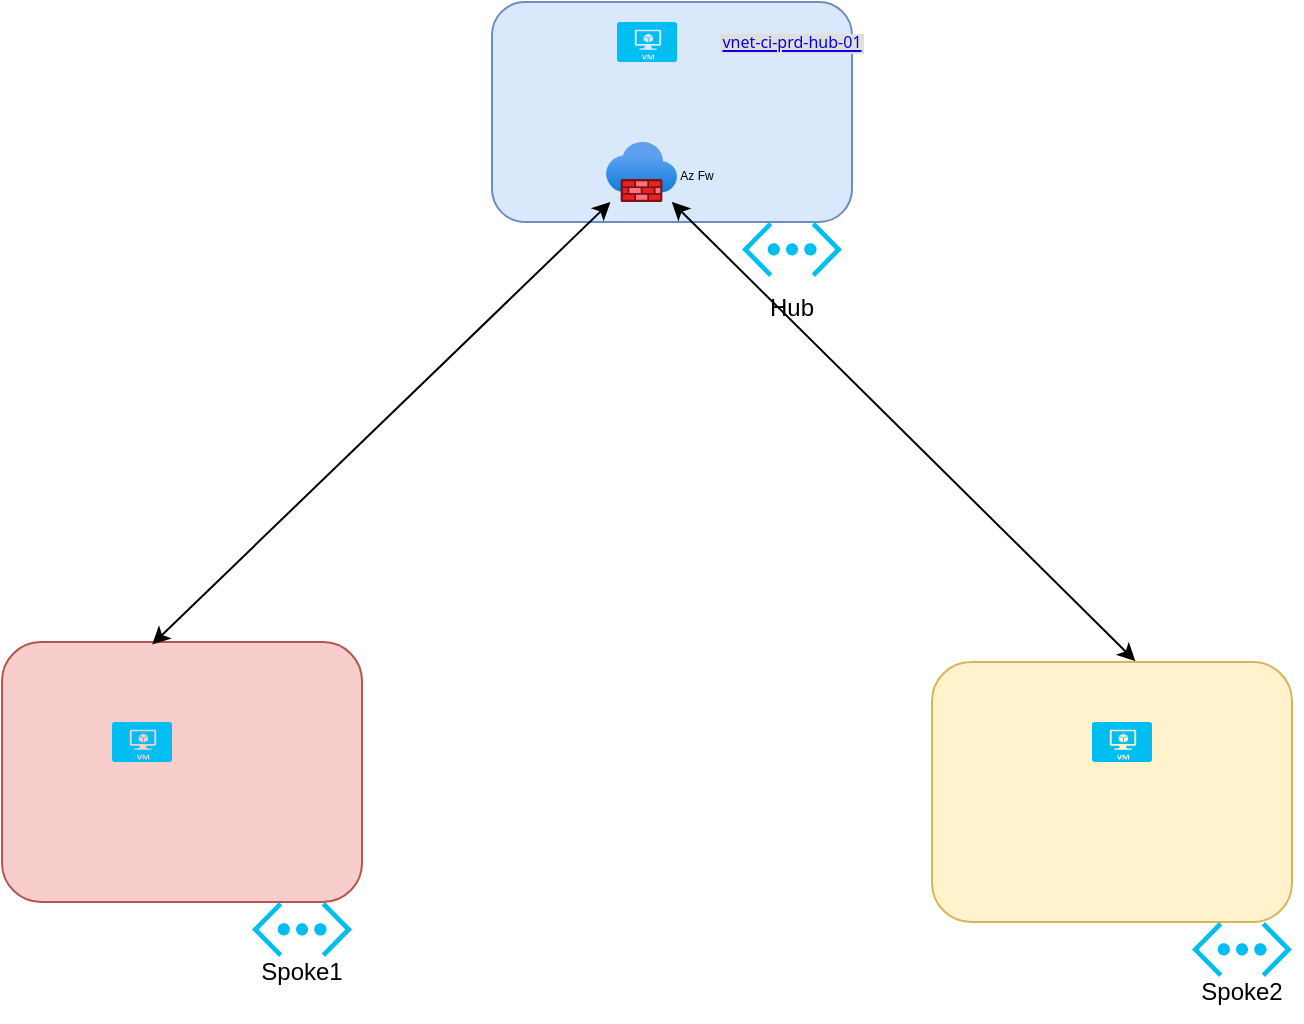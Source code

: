 <mxfile>
    <diagram id="0Asa_uwm-BRLgnlMTFJN" name="Page-1">
        <mxGraphModel dx="1190" dy="607" grid="1" gridSize="10" guides="1" tooltips="1" connect="1" arrows="1" fold="1" page="1" pageScale="1" pageWidth="850" pageHeight="1100" math="0" shadow="0">
            <root>
                <mxCell id="0"/>
                <mxCell id="1" parent="0"/>
                <mxCell id="2" value="" style="rounded=1;whiteSpace=wrap;html=1;fillColor=#dae8fc;strokeColor=#6c8ebf;" vertex="1" parent="1">
                    <mxGeometry x="350" y="80" width="180" height="110" as="geometry"/>
                </mxCell>
                <mxCell id="3" value="" style="verticalLabelPosition=bottom;html=1;verticalAlign=top;align=center;strokeColor=none;fillColor=#00BEF2;shape=mxgraph.azure.virtual_network;pointerEvents=1;" vertex="1" parent="1">
                    <mxGeometry x="475" y="190" width="50" height="27.5" as="geometry"/>
                </mxCell>
                <mxCell id="4" value="" style="rounded=1;whiteSpace=wrap;html=1;fillColor=#f8cecc;strokeColor=#b85450;" vertex="1" parent="1">
                    <mxGeometry x="105" y="400" width="180" height="130" as="geometry"/>
                </mxCell>
                <mxCell id="5" value="" style="verticalLabelPosition=bottom;html=1;verticalAlign=top;align=center;strokeColor=none;fillColor=#00BEF2;shape=mxgraph.azure.virtual_network;pointerEvents=1;" vertex="1" parent="1">
                    <mxGeometry x="230" y="530" width="50" height="27.5" as="geometry"/>
                </mxCell>
                <mxCell id="6" value="" style="rounded=1;whiteSpace=wrap;html=1;fillColor=#fff2cc;strokeColor=#d6b656;" vertex="1" parent="1">
                    <mxGeometry x="570" y="410" width="180" height="130" as="geometry"/>
                </mxCell>
                <mxCell id="7" value="" style="verticalLabelPosition=bottom;html=1;verticalAlign=top;align=center;strokeColor=none;fillColor=#00BEF2;shape=mxgraph.azure.virtual_network;pointerEvents=1;" vertex="1" parent="1">
                    <mxGeometry x="700" y="540" width="50" height="27.5" as="geometry"/>
                </mxCell>
                <mxCell id="8" value="Hub" style="text;html=1;strokeColor=none;fillColor=none;align=center;verticalAlign=middle;whiteSpace=wrap;rounded=0;" vertex="1" parent="1">
                    <mxGeometry x="470" y="217.5" width="60" height="30" as="geometry"/>
                </mxCell>
                <mxCell id="9" value="Spoke1" style="text;html=1;strokeColor=none;fillColor=none;align=center;verticalAlign=middle;whiteSpace=wrap;rounded=0;" vertex="1" parent="1">
                    <mxGeometry x="225" y="550" width="60" height="30" as="geometry"/>
                </mxCell>
                <mxCell id="11" value="Spoke2" style="text;html=1;strokeColor=none;fillColor=none;align=center;verticalAlign=middle;whiteSpace=wrap;rounded=0;" vertex="1" parent="1">
                    <mxGeometry x="695" y="560" width="60" height="30" as="geometry"/>
                </mxCell>
                <mxCell id="18" value="" style="endArrow=classic;startArrow=classic;html=1;exitX=0.417;exitY=0.01;exitDx=0;exitDy=0;exitPerimeter=0;" edge="1" parent="1" source="4" target="20">
                    <mxGeometry width="50" height="50" relative="1" as="geometry">
                        <mxPoint x="540" y="380" as="sourcePoint"/>
                        <mxPoint x="590" y="330" as="targetPoint"/>
                    </mxGeometry>
                </mxCell>
                <mxCell id="19" value="" style="endArrow=classic;startArrow=classic;html=1;exitX=0.565;exitY=-0.003;exitDx=0;exitDy=0;exitPerimeter=0;" edge="1" parent="1" source="6" target="20">
                    <mxGeometry width="50" height="50" relative="1" as="geometry">
                        <mxPoint x="540" y="380" as="sourcePoint"/>
                        <mxPoint x="590" y="330" as="targetPoint"/>
                    </mxGeometry>
                </mxCell>
                <mxCell id="20" value="" style="aspect=fixed;html=1;points=[];align=center;image;fontSize=12;image=img/lib/azure2/networking/Firewalls.svg;" vertex="1" parent="1">
                    <mxGeometry x="407" y="150" width="35.5" height="30" as="geometry"/>
                </mxCell>
                <mxCell id="21" value="&lt;font style=&quot;font-size: 6px;&quot;&gt;Az Fw&lt;/font&gt;" style="text;html=1;strokeColor=none;fillColor=none;align=center;verticalAlign=middle;whiteSpace=wrap;rounded=0;" vertex="1" parent="1">
                    <mxGeometry x="430" y="155" width="45" height="20" as="geometry"/>
                </mxCell>
                <mxCell id="23" value="" style="verticalLabelPosition=bottom;html=1;verticalAlign=top;align=center;strokeColor=none;fillColor=#00BEF2;shape=mxgraph.azure.virtual_machine;fontSize=6;" vertex="1" parent="1">
                    <mxGeometry x="412.5" y="90" width="30" height="20" as="geometry"/>
                </mxCell>
                <mxCell id="25" value="&lt;a style=&quot;vertical-align: middle; padding: 1px; cursor: pointer; font-family: az_ea_font, &amp;quot;Segoe UI&amp;quot;, az_font, system-ui, -apple-system, BlinkMacSystemFont, Roboto, Oxygen, Ubuntu, Cantarell, &amp;quot;Open Sans&amp;quot;, &amp;quot;Helvetica Neue&amp;quot;, sans-serif; text-align: left; background-color: rgb(225, 223, 221); outline: 0px !important;&quot; href=&quot;https://ms.portal.azure.com/#@fdpo.onmicrosoft.com/resource/subscriptions/a4759024-5fdf-4cd9-8def-f6fd09cbbcdb/resourceGroups/rg-ci-prd-hub-01/providers/Microsoft.Network/virtualNetworks/vnet-ci-prd-hub-01&quot; tabindex=&quot;0&quot; class=&quot;fxc-gcflink-link msportalfx-activated&quot;&gt;&lt;font style=&quot;font-size: 8px;&quot;&gt;vnet-ci-prd-hub-01&lt;/font&gt;&lt;/a&gt;" style="text;html=1;strokeColor=none;fillColor=none;align=center;verticalAlign=middle;whiteSpace=wrap;rounded=0;fontSize=6;" vertex="1" parent="1">
                    <mxGeometry x="435" y="90" width="130" height="20" as="geometry"/>
                </mxCell>
                <mxCell id="22" value="" style="verticalLabelPosition=bottom;html=1;verticalAlign=top;align=center;strokeColor=none;fillColor=#00BEF2;shape=mxgraph.azure.virtual_machine;fontSize=6;" vertex="1" parent="1">
                    <mxGeometry x="160" y="440" width="30" height="20" as="geometry"/>
                </mxCell>
                <mxCell id="24" value="" style="verticalLabelPosition=bottom;html=1;verticalAlign=top;align=center;strokeColor=none;fillColor=#00BEF2;shape=mxgraph.azure.virtual_machine;fontSize=6;" vertex="1" parent="1">
                    <mxGeometry x="650" y="440" width="30" height="20" as="geometry"/>
                </mxCell>
            </root>
        </mxGraphModel>
    </diagram>
</mxfile>